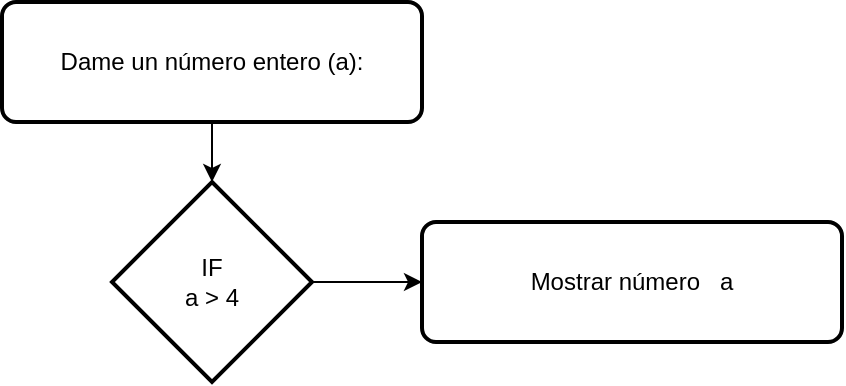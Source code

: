 <mxfile version="12.5.5" type="github">
  <diagram id="C5RBs43oDa-KdzZeNtuy" name="Page-1">
    <mxGraphModel dx="599" dy="342" grid="1" gridSize="10" guides="1" tooltips="1" connect="1" arrows="1" fold="1" page="1" pageScale="1" pageWidth="827" pageHeight="1169" math="0" shadow="0">
      <root>
        <mxCell id="WIyWlLk6GJQsqaUBKTNV-0"/>
        <mxCell id="WIyWlLk6GJQsqaUBKTNV-1" parent="WIyWlLk6GJQsqaUBKTNV-0"/>
        <mxCell id="Py7D3DHDYF_3Lp-QWC3_-5" value="" style="edgeStyle=orthogonalEdgeStyle;rounded=0;orthogonalLoop=1;jettySize=auto;html=1;" edge="1" parent="WIyWlLk6GJQsqaUBKTNV-1" source="Py7D3DHDYF_3Lp-QWC3_-0" target="Py7D3DHDYF_3Lp-QWC3_-3">
          <mxGeometry relative="1" as="geometry"/>
        </mxCell>
        <mxCell id="Py7D3DHDYF_3Lp-QWC3_-0" value="&lt;div&gt;IF &lt;br&gt;&lt;/div&gt;&lt;div&gt;a &amp;gt; 4&lt;/div&gt;" style="strokeWidth=2;html=1;shape=mxgraph.flowchart.decision;whiteSpace=wrap;" vertex="1" parent="WIyWlLk6GJQsqaUBKTNV-1">
          <mxGeometry x="305" y="100" width="100" height="100" as="geometry"/>
        </mxCell>
        <mxCell id="Py7D3DHDYF_3Lp-QWC3_-2" style="edgeStyle=orthogonalEdgeStyle;rounded=0;orthogonalLoop=1;jettySize=auto;html=1;entryX=0.5;entryY=0;entryDx=0;entryDy=0;entryPerimeter=0;" edge="1" parent="WIyWlLk6GJQsqaUBKTNV-1" source="Py7D3DHDYF_3Lp-QWC3_-1" target="Py7D3DHDYF_3Lp-QWC3_-0">
          <mxGeometry relative="1" as="geometry">
            <mxPoint x="355" y="140" as="targetPoint"/>
          </mxGeometry>
        </mxCell>
        <mxCell id="Py7D3DHDYF_3Lp-QWC3_-1" value="Dame un número entero (a): " style="rounded=1;whiteSpace=wrap;html=1;absoluteArcSize=1;arcSize=14;strokeWidth=2;" vertex="1" parent="WIyWlLk6GJQsqaUBKTNV-1">
          <mxGeometry x="250" y="10" width="210" height="60" as="geometry"/>
        </mxCell>
        <mxCell id="Py7D3DHDYF_3Lp-QWC3_-3" value="Mostrar número&amp;nbsp;&amp;nbsp; a" style="rounded=1;whiteSpace=wrap;html=1;absoluteArcSize=1;arcSize=14;strokeWidth=2;" vertex="1" parent="WIyWlLk6GJQsqaUBKTNV-1">
          <mxGeometry x="460" y="120" width="210" height="60" as="geometry"/>
        </mxCell>
      </root>
    </mxGraphModel>
  </diagram>
</mxfile>
